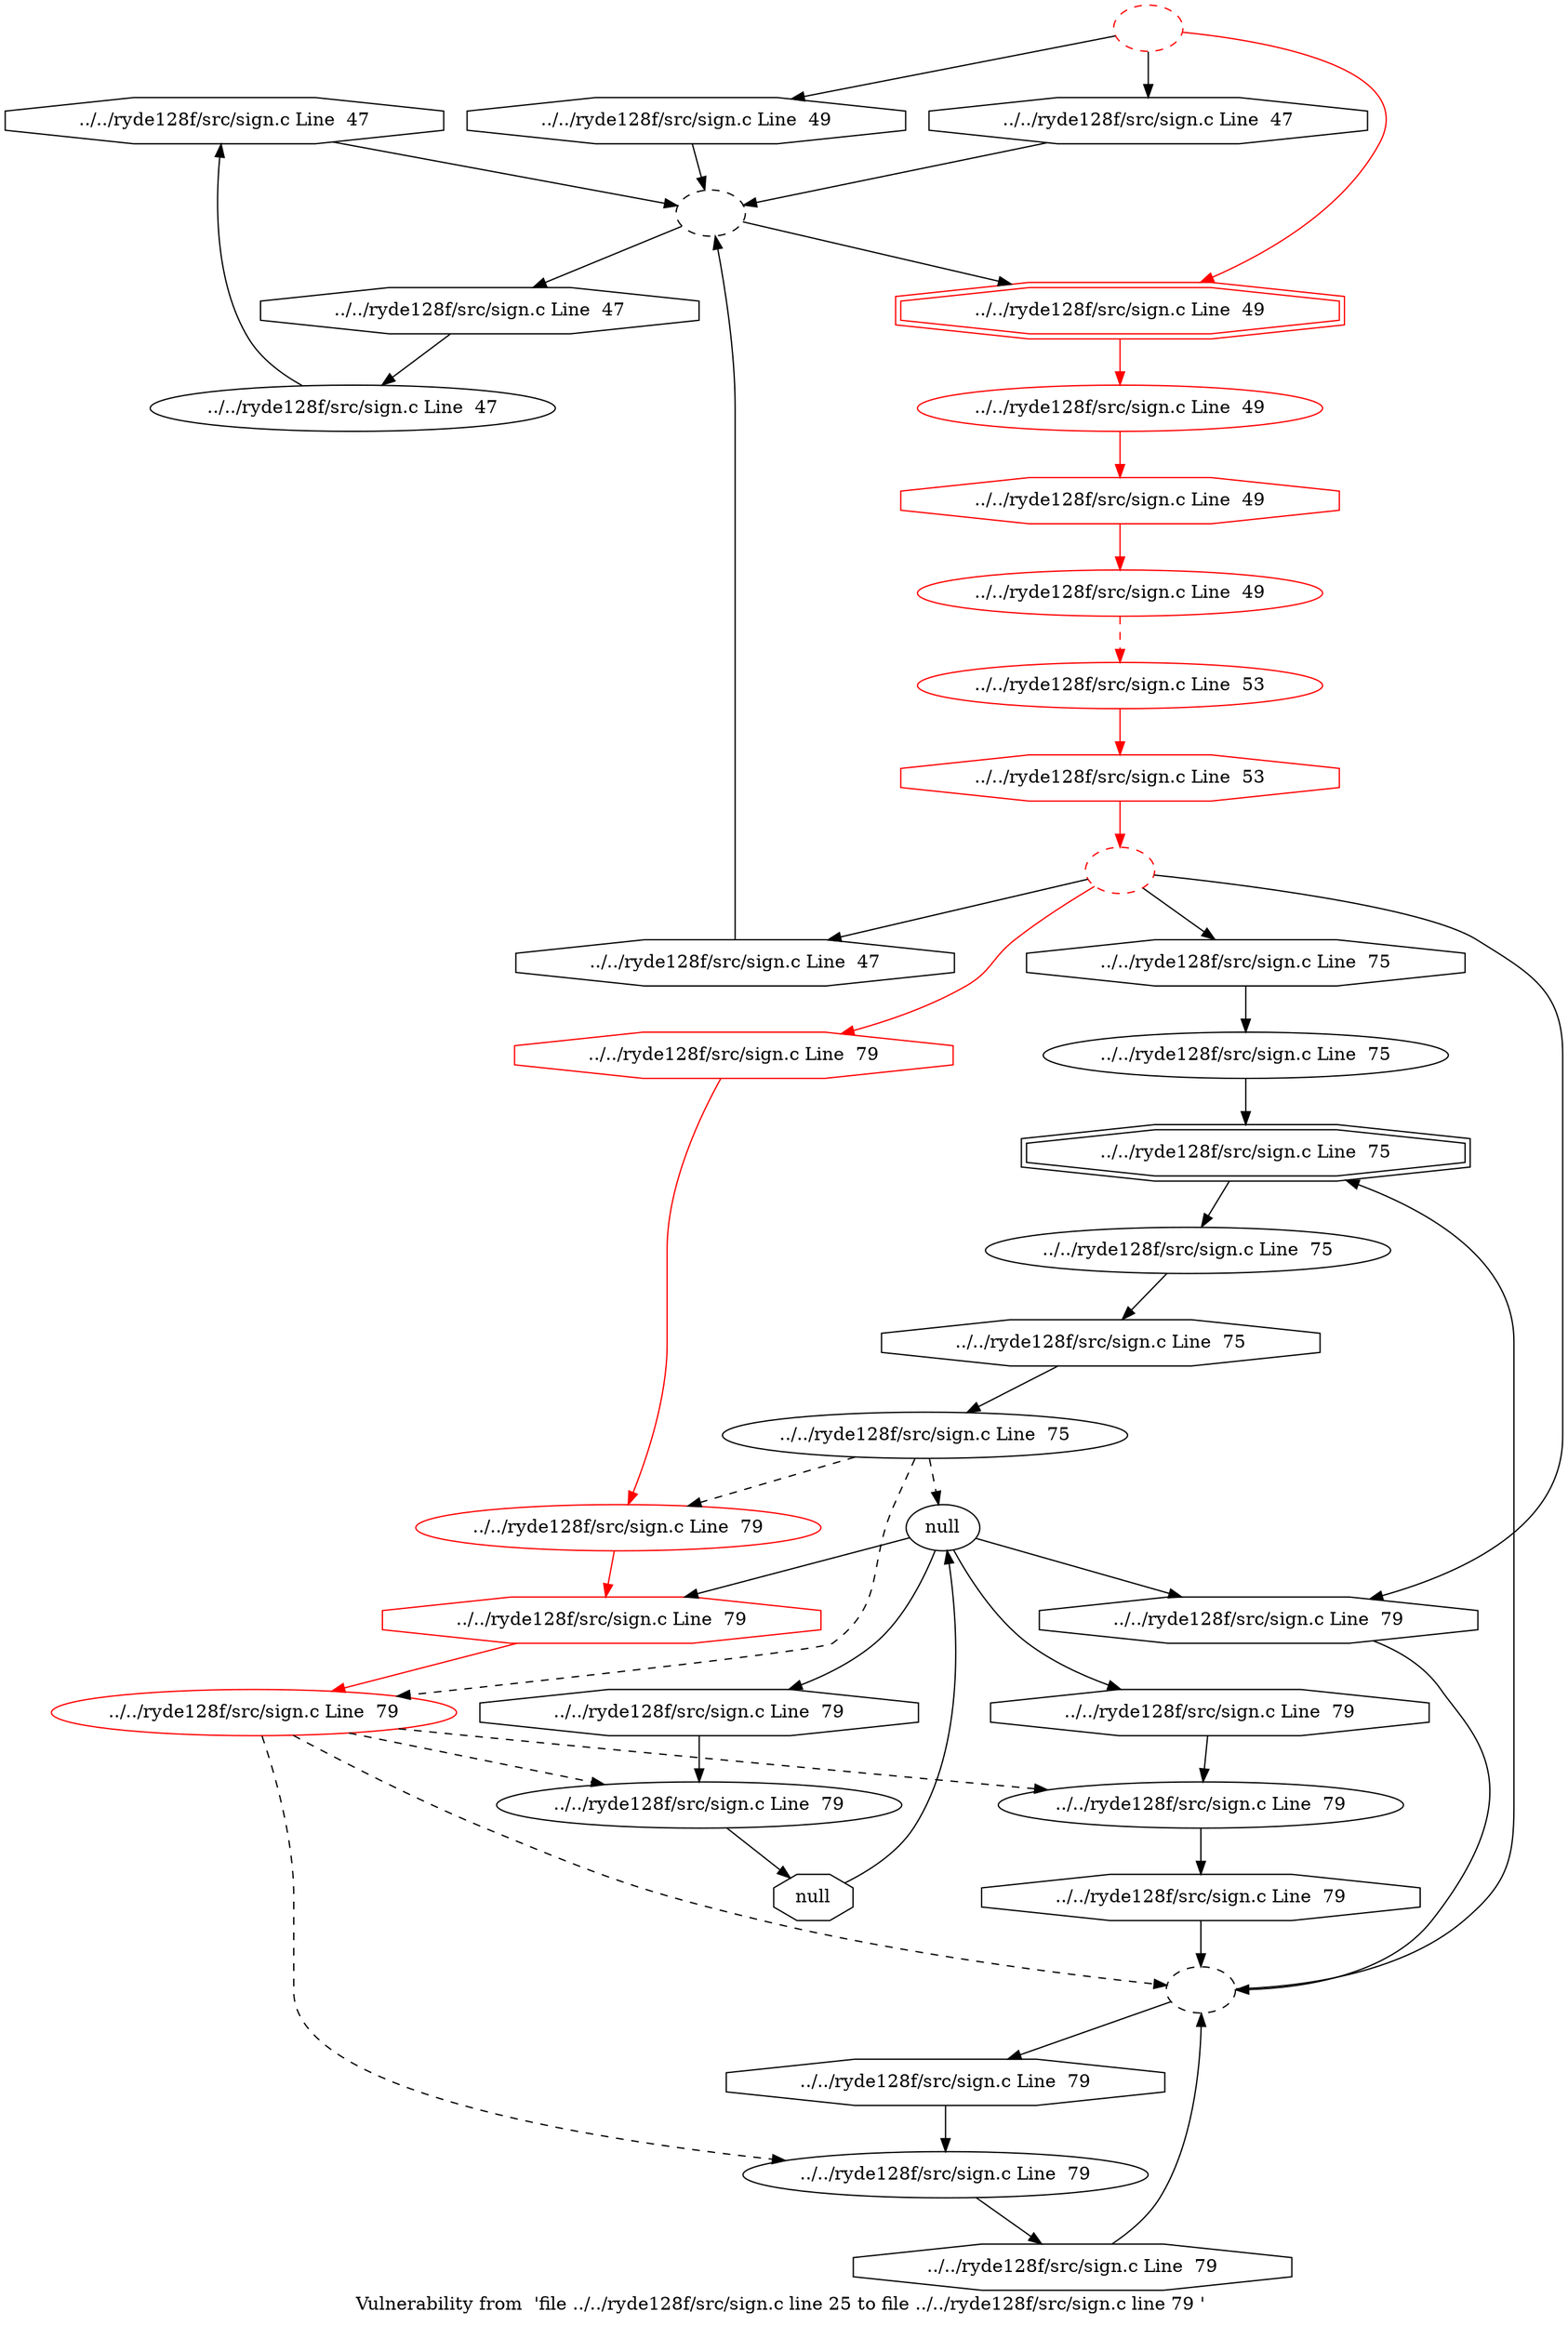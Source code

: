 digraph "Vulnerability from 'file ../../ryde128f/src/sign.c line 25 to file ../../ryde128f/src/sign.c line 79 '  "{
label="Vulnerability from  'file ../../ryde128f/src/sign.c line 25 to file ../../ryde128f/src/sign.c line 79 ' ";
node_202[shape=octagon,style=solid,label="../../ryde128f/src/sign.c Line  47"]
node_196[shape=ellipse,style=dashed,label=""]
"node_202"->"node_196"
node_203[shape=octagon,style=solid,label="../../ryde128f/src/sign.c Line  49"]
"node_203"->"node_196"
node_204[shape=ellipse,style=solid,label="../../ryde128f/src/sign.c Line  49", color=red]
node_207[shape=octagon,style=solid,label="../../ryde128f/src/sign.c Line  49", color=red]
"node_204"->"node_207" [color=red]
node_201[shape=octagon,style=solid,label="../../ryde128f/src/sign.c Line  47"]
"node_201"->"node_196"
node_200[shape=octagon,style=solid,label="../../ryde128f/src/sign.c Line  47"]
node_199[shape=ellipse,style=solid,label="../../ryde128f/src/sign.c Line  47"]
"node_200"->"node_199"
"node_199"->"node_202"
node_198[shape=ellipse,style=dashed,label="", color=red]
node_197[shape=octagon,style=solid,label="../../ryde128f/src/sign.c Line  47"]
"node_198"->"node_197"
node_212[shape=octagon,style=solid,label="../../ryde128f/src/sign.c Line  75"]
"node_198"->"node_212"
node_222[shape=octagon,style=solid,label="../../ryde128f/src/sign.c Line  79", color=red]
"node_198"->"node_222" [color=red]
node_230[shape=octagon,style=solid,label="../../ryde128f/src/sign.c Line  79"]
"node_198"->"node_230"
"node_197"->"node_196"
"node_196"->"node_200"
node_205[shape=doubleoctagon,style=solid,label="../../ryde128f/src/sign.c Line  49", color=red]
"node_196"->"node_205"
node_195[shape=ellipse,style=dashed,label="", color=red]
"node_195"->"node_203"
"node_195"->"node_201"
"node_195"->"node_205" [color=red]
node_211[shape=ellipse,style=solid,label="../../ryde128f/src/sign.c Line  75"]
node_214[shape=doubleoctagon,style=solid,label="../../ryde128f/src/sign.c Line  75"]
"node_211"->"node_214"
"node_212"->"node_211"
node_213[shape=ellipse,style=solid,label="../../ryde128f/src/sign.c Line  75"]
node_216[shape=octagon,style=solid,label="../../ryde128f/src/sign.c Line  75"]
"node_213"->"node_216"
"node_214"->"node_213"
node_215[shape=ellipse,style=solid,label="../../ryde128f/src/sign.c Line  75"]
node_217[shape=ellipse,style=solid,label="null"]
"node_215"->"node_217" [style=dashed]
node_221[shape=ellipse,style=solid,label="../../ryde128f/src/sign.c Line  79", color=red]
"node_215"->"node_221" [style=dashed]
node_223[shape=ellipse,style=solid,label="../../ryde128f/src/sign.c Line  79", color=red]
"node_215"->"node_223" [style=dashed]
"node_216"->"node_215"
node_220[shape=octagon,style=solid,label="../../ryde128f/src/sign.c Line  79"]
"node_217"->"node_220"
node_224[shape=octagon,style=solid,label="../../ryde128f/src/sign.c Line  79", color=red]
"node_217"->"node_224"
node_226[shape=octagon,style=solid,label="../../ryde128f/src/sign.c Line  79"]
"node_217"->"node_226"
"node_217"->"node_230"
node_218[shape=octagon,style=solid,label="null"]
"node_218"->"node_217"
node_219[shape=ellipse,style=solid,label="../../ryde128f/src/sign.c Line  79"]
"node_219"->"node_218"
"node_220"->"node_219"
"node_221"->"node_224" [color=red]
"node_222"->"node_221" [color=red]
"node_223"->"node_219" [style=dashed]
node_225[shape=ellipse,style=solid,label="../../ryde128f/src/sign.c Line  79"]
"node_223"->"node_225" [style=dashed]
node_228[shape=ellipse,style=solid,label="../../ryde128f/src/sign.c Line  79"]
"node_223"->"node_228" [style=dashed]
node_210[shape=ellipse,style=dashed,label=""]
"node_223"->"node_210" [style=dashed]
"node_224"->"node_223" [color=red]
node_227[shape=octagon,style=solid,label="../../ryde128f/src/sign.c Line  79"]
"node_225"->"node_227"
"node_226"->"node_225"
"node_227"->"node_210"
node_231[shape=octagon,style=solid,label="../../ryde128f/src/sign.c Line  79"]
"node_228"->"node_231"
node_229[shape=octagon,style=solid,label="../../ryde128f/src/sign.c Line  79"]
"node_229"->"node_228"
"node_230"->"node_210"
"node_231"->"node_210"
"node_205"->"node_204" [color=red]
node_206[shape=ellipse,style=solid,label="../../ryde128f/src/sign.c Line  49", color=red]
node_208[shape=ellipse,style=solid,label="../../ryde128f/src/sign.c Line  53", color=red]
"node_206"->"node_208" [color=red, style=dashed]
"node_207"->"node_206" [color=red]
node_209[shape=octagon,style=solid,label="../../ryde128f/src/sign.c Line  53", color=red]
"node_208"->"node_209" [color=red]
"node_209"->"node_198" [color=red]
"node_210"->"node_214"
"node_210"->"node_229"
}

